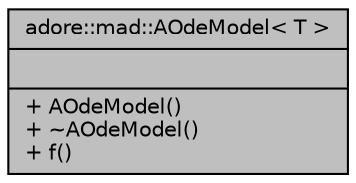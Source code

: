 digraph "adore::mad::AOdeModel&lt; T &gt;"
{
 // LATEX_PDF_SIZE
  edge [fontname="Helvetica",fontsize="10",labelfontname="Helvetica",labelfontsize="10"];
  node [fontname="Helvetica",fontsize="10",shape=record];
  Node1 [label="{adore::mad::AOdeModel\< T \>\n||+ AOdeModel()\l+ ~AOdeModel()\l+ f()\l}",height=0.2,width=0.4,color="black", fillcolor="grey75", style="filled", fontcolor="black",tooltip=" "];
}

